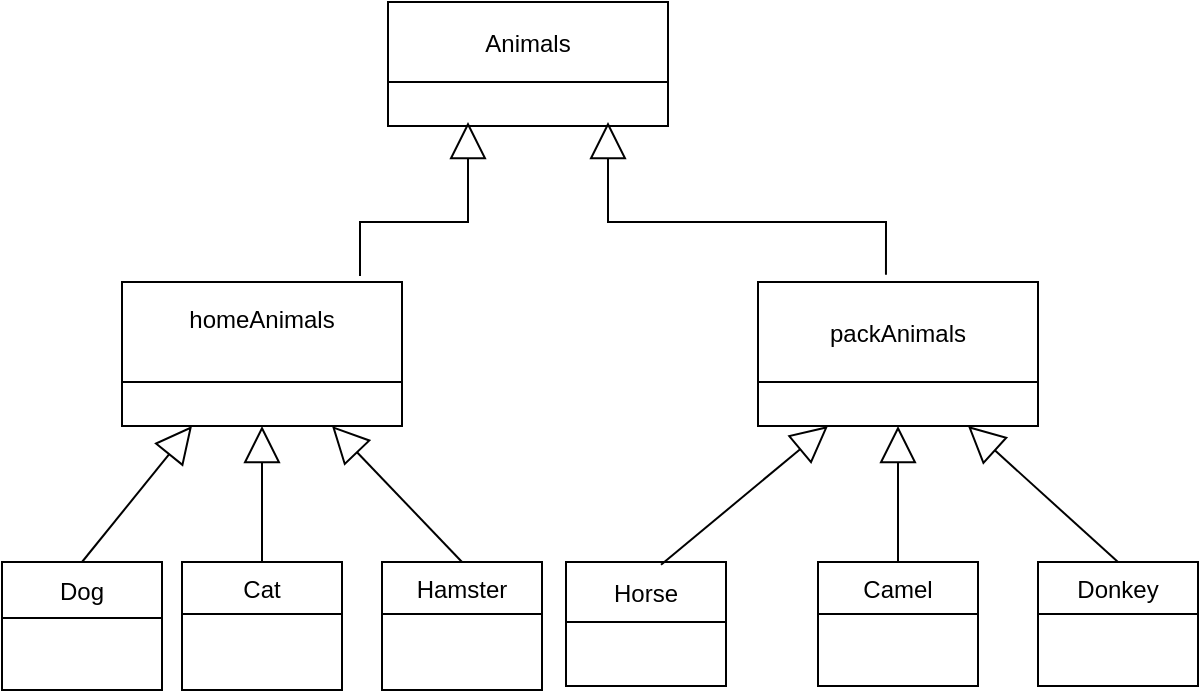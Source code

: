 <mxfile version="24.6.4" type="device">
  <diagram id="dT4_UAJD9KKSV2xhyDcy" name="Страница 1">
    <mxGraphModel dx="819" dy="450" grid="0" gridSize="10" guides="1" tooltips="1" connect="1" arrows="1" fold="1" page="0" pageScale="1" pageWidth="827" pageHeight="1169" math="0" shadow="0">
      <root>
        <mxCell id="0" />
        <mxCell id="1" parent="0" />
        <mxCell id="fX8kSdaLMVLi7RoWcLNR-1" value="Animals" style="swimlane;fontStyle=0;childLayout=stackLayout;horizontal=1;startSize=40;fillColor=none;horizontalStack=0;resizeParent=1;resizeParentMax=0;resizeLast=0;collapsible=1;marginBottom=0;" parent="1" vertex="1">
          <mxGeometry x="290" y="50" width="140" height="62" as="geometry">
            <mxRectangle x="290" y="50" width="78" height="41" as="alternateBounds" />
          </mxGeometry>
        </mxCell>
        <mxCell id="fX8kSdaLMVLi7RoWcLNR-5" value="homeAnimals&#xa;" style="swimlane;fontStyle=0;childLayout=stackLayout;horizontal=1;startSize=50;fillColor=none;horizontalStack=0;resizeParent=1;resizeParentMax=0;resizeLast=0;collapsible=1;marginBottom=0;" parent="1" vertex="1">
          <mxGeometry x="157" y="190" width="140" height="72" as="geometry" />
        </mxCell>
        <mxCell id="fX8kSdaLMVLi7RoWcLNR-9" value="packAnimals" style="swimlane;fontStyle=0;childLayout=stackLayout;horizontal=1;startSize=50;fillColor=none;horizontalStack=0;resizeParent=1;resizeParentMax=0;resizeLast=0;collapsible=1;marginBottom=0;" parent="1" vertex="1">
          <mxGeometry x="475" y="190" width="140" height="72" as="geometry" />
        </mxCell>
        <mxCell id="fX8kSdaLMVLi7RoWcLNR-13" value="" style="endArrow=block;endSize=16;endFill=0;html=1;rounded=0;exitX=0.85;exitY=-0.042;exitDx=0;exitDy=0;exitPerimeter=0;" parent="1" source="fX8kSdaLMVLi7RoWcLNR-5" edge="1">
          <mxGeometry width="160" relative="1" as="geometry">
            <mxPoint x="330" y="360" as="sourcePoint" />
            <mxPoint x="330" y="110" as="targetPoint" />
            <Array as="points">
              <mxPoint x="276" y="160" />
              <mxPoint x="330" y="160" />
            </Array>
          </mxGeometry>
        </mxCell>
        <mxCell id="fX8kSdaLMVLi7RoWcLNR-14" value="" style="endArrow=block;endSize=16;endFill=0;html=1;rounded=0;exitX=0.457;exitY=-0.05;exitDx=0;exitDy=0;exitPerimeter=0;" parent="1" source="fX8kSdaLMVLi7RoWcLNR-9" edge="1">
          <mxGeometry x="-0.104" y="3" width="160" relative="1" as="geometry">
            <mxPoint x="600" y="120" as="sourcePoint" />
            <mxPoint x="400" y="110" as="targetPoint" />
            <Array as="points">
              <mxPoint x="539" y="160" />
              <mxPoint x="400" y="160" />
            </Array>
            <mxPoint as="offset" />
          </mxGeometry>
        </mxCell>
        <mxCell id="fX8kSdaLMVLi7RoWcLNR-15" value="Dog" style="swimlane;fontStyle=0;childLayout=stackLayout;horizontal=1;startSize=28;fillColor=none;horizontalStack=0;resizeParent=1;resizeParentMax=0;resizeLast=0;collapsible=1;marginBottom=0;" parent="1" vertex="1">
          <mxGeometry x="97" y="330" width="80" height="64" as="geometry" />
        </mxCell>
        <mxCell id="fX8kSdaLMVLi7RoWcLNR-19" value="Cat" style="swimlane;fontStyle=0;childLayout=stackLayout;horizontal=1;startSize=26;fillColor=none;horizontalStack=0;resizeParent=1;resizeParentMax=0;resizeLast=0;collapsible=1;marginBottom=0;" parent="1" vertex="1">
          <mxGeometry x="187" y="330" width="80" height="64" as="geometry" />
        </mxCell>
        <mxCell id="fX8kSdaLMVLi7RoWcLNR-20" value="Hamster" style="swimlane;fontStyle=0;childLayout=stackLayout;horizontal=1;startSize=26;fillColor=none;horizontalStack=0;resizeParent=1;resizeParentMax=0;resizeLast=0;collapsible=1;marginBottom=0;" parent="1" vertex="1">
          <mxGeometry x="287" y="330" width="80" height="64" as="geometry" />
        </mxCell>
        <mxCell id="fX8kSdaLMVLi7RoWcLNR-26" value="" style="endArrow=block;endSize=16;endFill=0;html=1;rounded=0;entryX=0.75;entryY=1;entryDx=0;entryDy=0;" parent="fX8kSdaLMVLi7RoWcLNR-20" target="fX8kSdaLMVLi7RoWcLNR-5" edge="1">
          <mxGeometry width="160" relative="1" as="geometry">
            <mxPoint x="40" as="sourcePoint" />
            <mxPoint x="200" as="targetPoint" />
          </mxGeometry>
        </mxCell>
        <mxCell id="fX8kSdaLMVLi7RoWcLNR-21" value="Camel" style="swimlane;fontStyle=0;childLayout=stackLayout;horizontal=1;startSize=26;fillColor=none;horizontalStack=0;resizeParent=1;resizeParentMax=0;resizeLast=0;collapsible=1;marginBottom=0;" parent="1" vertex="1">
          <mxGeometry x="505" y="330" width="80" height="62" as="geometry" />
        </mxCell>
        <mxCell id="fX8kSdaLMVLi7RoWcLNR-22" value="Donkey" style="swimlane;fontStyle=0;childLayout=stackLayout;horizontal=1;startSize=26;fillColor=none;horizontalStack=0;resizeParent=1;resizeParentMax=0;resizeLast=0;collapsible=1;marginBottom=0;" parent="1" vertex="1">
          <mxGeometry x="615" y="330" width="80" height="62" as="geometry" />
        </mxCell>
        <mxCell id="fX8kSdaLMVLi7RoWcLNR-23" value="Horse" style="swimlane;fontStyle=0;childLayout=stackLayout;horizontal=1;startSize=30;fillColor=none;horizontalStack=0;resizeParent=1;resizeParentMax=0;resizeLast=0;collapsible=1;marginBottom=0;" parent="1" vertex="1">
          <mxGeometry x="379" y="330" width="80" height="62" as="geometry" />
        </mxCell>
        <mxCell id="fX8kSdaLMVLi7RoWcLNR-24" value="" style="endArrow=block;endSize=16;endFill=0;html=1;rounded=0;exitX=0.5;exitY=0;exitDx=0;exitDy=0;entryX=0.25;entryY=1;entryDx=0;entryDy=0;" parent="1" source="fX8kSdaLMVLi7RoWcLNR-15" target="fX8kSdaLMVLi7RoWcLNR-5" edge="1">
          <mxGeometry width="160" relative="1" as="geometry">
            <mxPoint x="397" y="360" as="sourcePoint" />
            <mxPoint x="557" y="360" as="targetPoint" />
          </mxGeometry>
        </mxCell>
        <mxCell id="fX8kSdaLMVLi7RoWcLNR-25" value="" style="endArrow=block;endSize=16;endFill=0;html=1;rounded=0;exitX=0.594;exitY=0.023;exitDx=0;exitDy=0;exitPerimeter=0;entryX=0.25;entryY=1;entryDx=0;entryDy=0;" parent="1" source="fX8kSdaLMVLi7RoWcLNR-23" target="fX8kSdaLMVLi7RoWcLNR-9" edge="1">
          <mxGeometry width="160" relative="1" as="geometry">
            <mxPoint x="295" y="360" as="sourcePoint" />
            <mxPoint x="455" y="360" as="targetPoint" />
          </mxGeometry>
        </mxCell>
        <mxCell id="fX8kSdaLMVLi7RoWcLNR-27" value="" style="endArrow=block;endSize=16;endFill=0;html=1;rounded=0;exitX=0.5;exitY=0;exitDx=0;exitDy=0;entryX=0.5;entryY=1;entryDx=0;entryDy=0;" parent="1" source="fX8kSdaLMVLi7RoWcLNR-19" target="fX8kSdaLMVLi7RoWcLNR-5" edge="1">
          <mxGeometry x="0.008" width="160" relative="1" as="geometry">
            <mxPoint x="397" y="360" as="sourcePoint" />
            <mxPoint x="557" y="360" as="targetPoint" />
            <mxPoint as="offset" />
          </mxGeometry>
        </mxCell>
        <mxCell id="fX8kSdaLMVLi7RoWcLNR-28" value="" style="endArrow=block;endSize=16;endFill=0;html=1;rounded=0;exitX=0.5;exitY=0;exitDx=0;exitDy=0;entryX=0.75;entryY=1;entryDx=0;entryDy=0;" parent="1" source="fX8kSdaLMVLi7RoWcLNR-22" target="fX8kSdaLMVLi7RoWcLNR-9" edge="1">
          <mxGeometry width="160" relative="1" as="geometry">
            <mxPoint x="295" y="360" as="sourcePoint" />
            <mxPoint x="455" y="360" as="targetPoint" />
          </mxGeometry>
        </mxCell>
        <mxCell id="fX8kSdaLMVLi7RoWcLNR-29" value="" style="endArrow=block;endSize=16;endFill=0;html=1;rounded=0;exitX=0.5;exitY=0;exitDx=0;exitDy=0;entryX=0.5;entryY=1;entryDx=0;entryDy=0;" parent="1" source="fX8kSdaLMVLi7RoWcLNR-21" target="fX8kSdaLMVLi7RoWcLNR-9" edge="1">
          <mxGeometry width="160" relative="1" as="geometry">
            <mxPoint x="295" y="360" as="sourcePoint" />
            <mxPoint x="455" y="360" as="targetPoint" />
          </mxGeometry>
        </mxCell>
      </root>
    </mxGraphModel>
  </diagram>
</mxfile>
